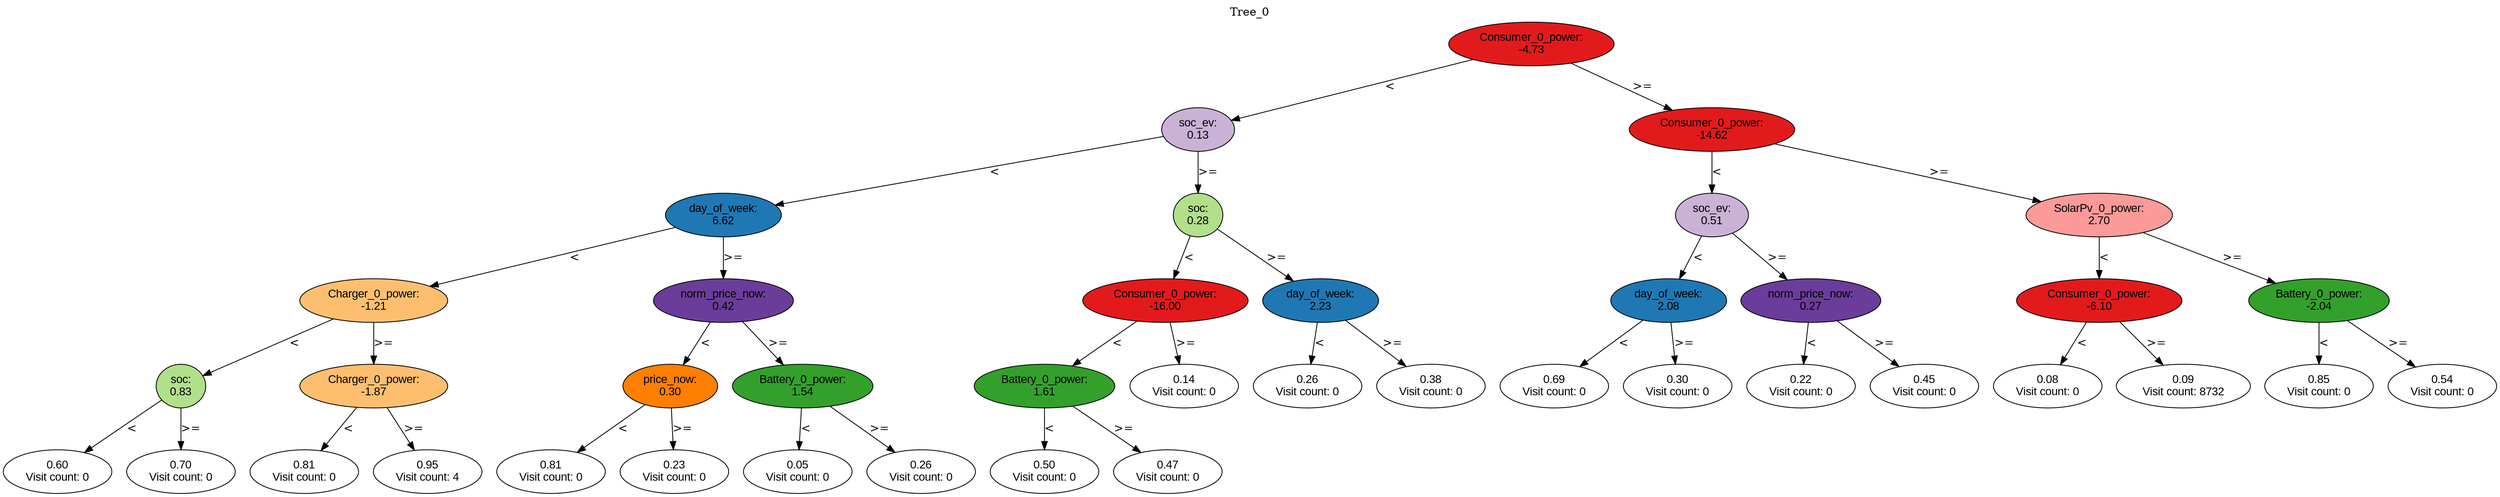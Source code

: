 digraph BST {
    node [fontname="Arial" style=filled colorscheme=paired12];
    0 [ label = "Consumer_0_power:
-4.73" fillcolor=6];
    1 [ label = "soc_ev:
0.13" fillcolor=9];
    2 [ label = "day_of_week:
6.62" fillcolor=2];
    3 [ label = "Charger_0_power:
-1.21" fillcolor=7];
    4 [ label = "soc:
0.83" fillcolor=3];
    5 [ label = "0.60
Visit count: 0" fillcolor=white];
    6 [ label = "0.70
Visit count: 0" fillcolor=white];
    7 [ label = "Charger_0_power:
-1.87" fillcolor=7];
    8 [ label = "0.81
Visit count: 0" fillcolor=white];
    9 [ label = "0.95
Visit count: 4" fillcolor=white];
    10 [ label = "norm_price_now:
0.42" fillcolor=10];
    11 [ label = "price_now:
0.30" fillcolor=8];
    12 [ label = "0.81
Visit count: 0" fillcolor=white];
    13 [ label = "0.23
Visit count: 0" fillcolor=white];
    14 [ label = "Battery_0_power:
1.54" fillcolor=4];
    15 [ label = "0.05
Visit count: 0" fillcolor=white];
    16 [ label = "0.26
Visit count: 0" fillcolor=white];
    17 [ label = "soc:
0.28" fillcolor=3];
    18 [ label = "Consumer_0_power:
-16.00" fillcolor=6];
    19 [ label = "Battery_0_power:
1.61" fillcolor=4];
    20 [ label = "0.50
Visit count: 0" fillcolor=white];
    21 [ label = "0.47
Visit count: 0" fillcolor=white];
    22 [ label = "0.14
Visit count: 0" fillcolor=white];
    23 [ label = "day_of_week:
2.23" fillcolor=2];
    24 [ label = "0.26
Visit count: 0" fillcolor=white];
    25 [ label = "0.38
Visit count: 0" fillcolor=white];
    26 [ label = "Consumer_0_power:
-14.62" fillcolor=6];
    27 [ label = "soc_ev:
0.51" fillcolor=9];
    28 [ label = "day_of_week:
2.08" fillcolor=2];
    29 [ label = "0.69
Visit count: 0" fillcolor=white];
    30 [ label = "0.30
Visit count: 0" fillcolor=white];
    31 [ label = "norm_price_now:
0.27" fillcolor=10];
    32 [ label = "0.22
Visit count: 0" fillcolor=white];
    33 [ label = "0.45
Visit count: 0" fillcolor=white];
    34 [ label = "SolarPv_0_power:
2.70" fillcolor=5];
    35 [ label = "Consumer_0_power:
-6.10" fillcolor=6];
    36 [ label = "0.08
Visit count: 0" fillcolor=white];
    37 [ label = "0.09
Visit count: 8732" fillcolor=white];
    38 [ label = "Battery_0_power:
-2.04" fillcolor=4];
    39 [ label = "0.85
Visit count: 0" fillcolor=white];
    40 [ label = "0.54
Visit count: 0" fillcolor=white];

    0  -> 1[ label = "<"];
    0  -> 26[ label = ">="];
    1  -> 2[ label = "<"];
    1  -> 17[ label = ">="];
    2  -> 3[ label = "<"];
    2  -> 10[ label = ">="];
    3  -> 4[ label = "<"];
    3  -> 7[ label = ">="];
    4  -> 5[ label = "<"];
    4  -> 6[ label = ">="];
    7  -> 8[ label = "<"];
    7  -> 9[ label = ">="];
    10  -> 11[ label = "<"];
    10  -> 14[ label = ">="];
    11  -> 12[ label = "<"];
    11  -> 13[ label = ">="];
    14  -> 15[ label = "<"];
    14  -> 16[ label = ">="];
    17  -> 18[ label = "<"];
    17  -> 23[ label = ">="];
    18  -> 19[ label = "<"];
    18  -> 22[ label = ">="];
    19  -> 20[ label = "<"];
    19  -> 21[ label = ">="];
    23  -> 24[ label = "<"];
    23  -> 25[ label = ">="];
    26  -> 27[ label = "<"];
    26  -> 34[ label = ">="];
    27  -> 28[ label = "<"];
    27  -> 31[ label = ">="];
    28  -> 29[ label = "<"];
    28  -> 30[ label = ">="];
    31  -> 32[ label = "<"];
    31  -> 33[ label = ">="];
    34  -> 35[ label = "<"];
    34  -> 38[ label = ">="];
    35  -> 36[ label = "<"];
    35  -> 37[ label = ">="];
    38  -> 39[ label = "<"];
    38  -> 40[ label = ">="];

    labelloc="t";
    label="Tree_0";
}